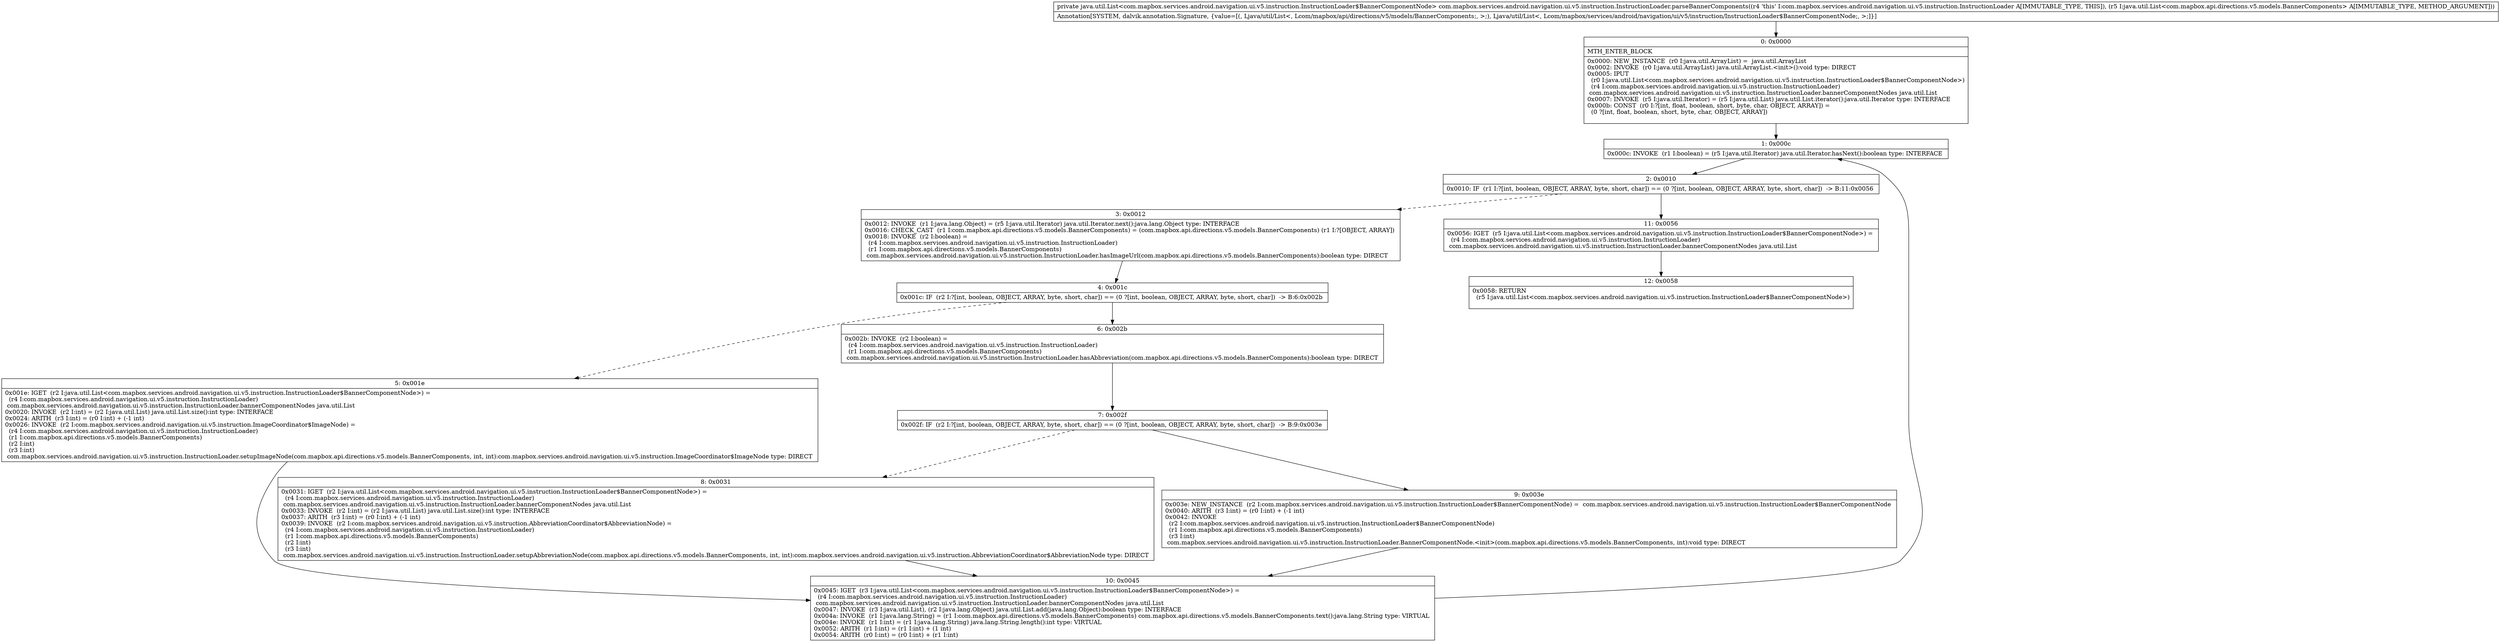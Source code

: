 digraph "CFG forcom.mapbox.services.android.navigation.ui.v5.instruction.InstructionLoader.parseBannerComponents(Ljava\/util\/List;)Ljava\/util\/List;" {
Node_0 [shape=record,label="{0\:\ 0x0000|MTH_ENTER_BLOCK\l|0x0000: NEW_INSTANCE  (r0 I:java.util.ArrayList) =  java.util.ArrayList \l0x0002: INVOKE  (r0 I:java.util.ArrayList) java.util.ArrayList.\<init\>():void type: DIRECT \l0x0005: IPUT  \l  (r0 I:java.util.List\<com.mapbox.services.android.navigation.ui.v5.instruction.InstructionLoader$BannerComponentNode\>)\l  (r4 I:com.mapbox.services.android.navigation.ui.v5.instruction.InstructionLoader)\l com.mapbox.services.android.navigation.ui.v5.instruction.InstructionLoader.bannerComponentNodes java.util.List \l0x0007: INVOKE  (r5 I:java.util.Iterator) = (r5 I:java.util.List) java.util.List.iterator():java.util.Iterator type: INTERFACE \l0x000b: CONST  (r0 I:?[int, float, boolean, short, byte, char, OBJECT, ARRAY]) = \l  (0 ?[int, float, boolean, short, byte, char, OBJECT, ARRAY])\l \l}"];
Node_1 [shape=record,label="{1\:\ 0x000c|0x000c: INVOKE  (r1 I:boolean) = (r5 I:java.util.Iterator) java.util.Iterator.hasNext():boolean type: INTERFACE \l}"];
Node_2 [shape=record,label="{2\:\ 0x0010|0x0010: IF  (r1 I:?[int, boolean, OBJECT, ARRAY, byte, short, char]) == (0 ?[int, boolean, OBJECT, ARRAY, byte, short, char])  \-\> B:11:0x0056 \l}"];
Node_3 [shape=record,label="{3\:\ 0x0012|0x0012: INVOKE  (r1 I:java.lang.Object) = (r5 I:java.util.Iterator) java.util.Iterator.next():java.lang.Object type: INTERFACE \l0x0016: CHECK_CAST  (r1 I:com.mapbox.api.directions.v5.models.BannerComponents) = (com.mapbox.api.directions.v5.models.BannerComponents) (r1 I:?[OBJECT, ARRAY]) \l0x0018: INVOKE  (r2 I:boolean) = \l  (r4 I:com.mapbox.services.android.navigation.ui.v5.instruction.InstructionLoader)\l  (r1 I:com.mapbox.api.directions.v5.models.BannerComponents)\l com.mapbox.services.android.navigation.ui.v5.instruction.InstructionLoader.hasImageUrl(com.mapbox.api.directions.v5.models.BannerComponents):boolean type: DIRECT \l}"];
Node_4 [shape=record,label="{4\:\ 0x001c|0x001c: IF  (r2 I:?[int, boolean, OBJECT, ARRAY, byte, short, char]) == (0 ?[int, boolean, OBJECT, ARRAY, byte, short, char])  \-\> B:6:0x002b \l}"];
Node_5 [shape=record,label="{5\:\ 0x001e|0x001e: IGET  (r2 I:java.util.List\<com.mapbox.services.android.navigation.ui.v5.instruction.InstructionLoader$BannerComponentNode\>) = \l  (r4 I:com.mapbox.services.android.navigation.ui.v5.instruction.InstructionLoader)\l com.mapbox.services.android.navigation.ui.v5.instruction.InstructionLoader.bannerComponentNodes java.util.List \l0x0020: INVOKE  (r2 I:int) = (r2 I:java.util.List) java.util.List.size():int type: INTERFACE \l0x0024: ARITH  (r3 I:int) = (r0 I:int) + (\-1 int) \l0x0026: INVOKE  (r2 I:com.mapbox.services.android.navigation.ui.v5.instruction.ImageCoordinator$ImageNode) = \l  (r4 I:com.mapbox.services.android.navigation.ui.v5.instruction.InstructionLoader)\l  (r1 I:com.mapbox.api.directions.v5.models.BannerComponents)\l  (r2 I:int)\l  (r3 I:int)\l com.mapbox.services.android.navigation.ui.v5.instruction.InstructionLoader.setupImageNode(com.mapbox.api.directions.v5.models.BannerComponents, int, int):com.mapbox.services.android.navigation.ui.v5.instruction.ImageCoordinator$ImageNode type: DIRECT \l}"];
Node_6 [shape=record,label="{6\:\ 0x002b|0x002b: INVOKE  (r2 I:boolean) = \l  (r4 I:com.mapbox.services.android.navigation.ui.v5.instruction.InstructionLoader)\l  (r1 I:com.mapbox.api.directions.v5.models.BannerComponents)\l com.mapbox.services.android.navigation.ui.v5.instruction.InstructionLoader.hasAbbreviation(com.mapbox.api.directions.v5.models.BannerComponents):boolean type: DIRECT \l}"];
Node_7 [shape=record,label="{7\:\ 0x002f|0x002f: IF  (r2 I:?[int, boolean, OBJECT, ARRAY, byte, short, char]) == (0 ?[int, boolean, OBJECT, ARRAY, byte, short, char])  \-\> B:9:0x003e \l}"];
Node_8 [shape=record,label="{8\:\ 0x0031|0x0031: IGET  (r2 I:java.util.List\<com.mapbox.services.android.navigation.ui.v5.instruction.InstructionLoader$BannerComponentNode\>) = \l  (r4 I:com.mapbox.services.android.navigation.ui.v5.instruction.InstructionLoader)\l com.mapbox.services.android.navigation.ui.v5.instruction.InstructionLoader.bannerComponentNodes java.util.List \l0x0033: INVOKE  (r2 I:int) = (r2 I:java.util.List) java.util.List.size():int type: INTERFACE \l0x0037: ARITH  (r3 I:int) = (r0 I:int) + (\-1 int) \l0x0039: INVOKE  (r2 I:com.mapbox.services.android.navigation.ui.v5.instruction.AbbreviationCoordinator$AbbreviationNode) = \l  (r4 I:com.mapbox.services.android.navigation.ui.v5.instruction.InstructionLoader)\l  (r1 I:com.mapbox.api.directions.v5.models.BannerComponents)\l  (r2 I:int)\l  (r3 I:int)\l com.mapbox.services.android.navigation.ui.v5.instruction.InstructionLoader.setupAbbreviationNode(com.mapbox.api.directions.v5.models.BannerComponents, int, int):com.mapbox.services.android.navigation.ui.v5.instruction.AbbreviationCoordinator$AbbreviationNode type: DIRECT \l}"];
Node_9 [shape=record,label="{9\:\ 0x003e|0x003e: NEW_INSTANCE  (r2 I:com.mapbox.services.android.navigation.ui.v5.instruction.InstructionLoader$BannerComponentNode) =  com.mapbox.services.android.navigation.ui.v5.instruction.InstructionLoader$BannerComponentNode \l0x0040: ARITH  (r3 I:int) = (r0 I:int) + (\-1 int) \l0x0042: INVOKE  \l  (r2 I:com.mapbox.services.android.navigation.ui.v5.instruction.InstructionLoader$BannerComponentNode)\l  (r1 I:com.mapbox.api.directions.v5.models.BannerComponents)\l  (r3 I:int)\l com.mapbox.services.android.navigation.ui.v5.instruction.InstructionLoader.BannerComponentNode.\<init\>(com.mapbox.api.directions.v5.models.BannerComponents, int):void type: DIRECT \l}"];
Node_10 [shape=record,label="{10\:\ 0x0045|0x0045: IGET  (r3 I:java.util.List\<com.mapbox.services.android.navigation.ui.v5.instruction.InstructionLoader$BannerComponentNode\>) = \l  (r4 I:com.mapbox.services.android.navigation.ui.v5.instruction.InstructionLoader)\l com.mapbox.services.android.navigation.ui.v5.instruction.InstructionLoader.bannerComponentNodes java.util.List \l0x0047: INVOKE  (r3 I:java.util.List), (r2 I:java.lang.Object) java.util.List.add(java.lang.Object):boolean type: INTERFACE \l0x004a: INVOKE  (r1 I:java.lang.String) = (r1 I:com.mapbox.api.directions.v5.models.BannerComponents) com.mapbox.api.directions.v5.models.BannerComponents.text():java.lang.String type: VIRTUAL \l0x004e: INVOKE  (r1 I:int) = (r1 I:java.lang.String) java.lang.String.length():int type: VIRTUAL \l0x0052: ARITH  (r1 I:int) = (r1 I:int) + (1 int) \l0x0054: ARITH  (r0 I:int) = (r0 I:int) + (r1 I:int) \l}"];
Node_11 [shape=record,label="{11\:\ 0x0056|0x0056: IGET  (r5 I:java.util.List\<com.mapbox.services.android.navigation.ui.v5.instruction.InstructionLoader$BannerComponentNode\>) = \l  (r4 I:com.mapbox.services.android.navigation.ui.v5.instruction.InstructionLoader)\l com.mapbox.services.android.navigation.ui.v5.instruction.InstructionLoader.bannerComponentNodes java.util.List \l}"];
Node_12 [shape=record,label="{12\:\ 0x0058|0x0058: RETURN  \l  (r5 I:java.util.List\<com.mapbox.services.android.navigation.ui.v5.instruction.InstructionLoader$BannerComponentNode\>)\l \l}"];
MethodNode[shape=record,label="{private java.util.List\<com.mapbox.services.android.navigation.ui.v5.instruction.InstructionLoader$BannerComponentNode\> com.mapbox.services.android.navigation.ui.v5.instruction.InstructionLoader.parseBannerComponents((r4 'this' I:com.mapbox.services.android.navigation.ui.v5.instruction.InstructionLoader A[IMMUTABLE_TYPE, THIS]), (r5 I:java.util.List\<com.mapbox.api.directions.v5.models.BannerComponents\> A[IMMUTABLE_TYPE, METHOD_ARGUMENT]))  | Annotation[SYSTEM, dalvik.annotation.Signature, \{value=[(, Ljava\/util\/List\<, Lcom\/mapbox\/api\/directions\/v5\/models\/BannerComponents;, \>;), Ljava\/util\/List\<, Lcom\/mapbox\/services\/android\/navigation\/ui\/v5\/instruction\/InstructionLoader$BannerComponentNode;, \>;]\}]\l}"];
MethodNode -> Node_0;
Node_0 -> Node_1;
Node_1 -> Node_2;
Node_2 -> Node_3[style=dashed];
Node_2 -> Node_11;
Node_3 -> Node_4;
Node_4 -> Node_5[style=dashed];
Node_4 -> Node_6;
Node_5 -> Node_10;
Node_6 -> Node_7;
Node_7 -> Node_8[style=dashed];
Node_7 -> Node_9;
Node_8 -> Node_10;
Node_9 -> Node_10;
Node_10 -> Node_1;
Node_11 -> Node_12;
}

